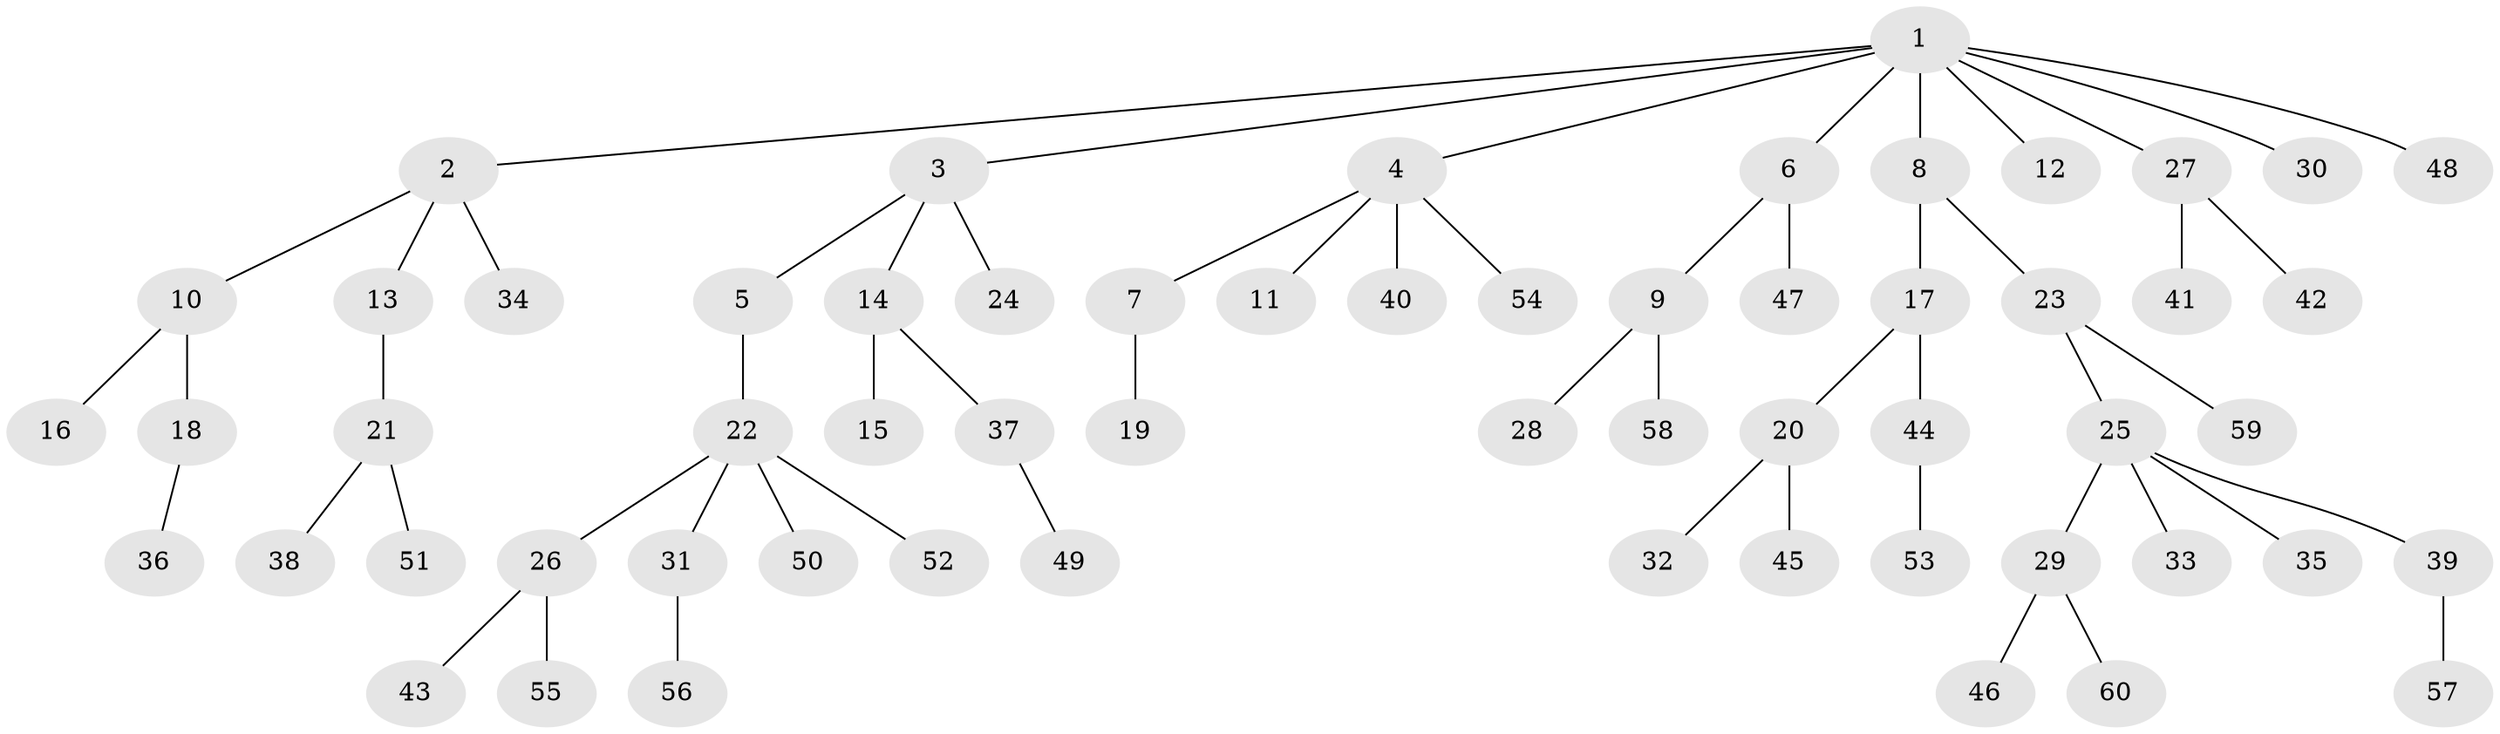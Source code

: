 // coarse degree distribution, {8: 0.024390243902439025, 3: 0.12195121951219512, 4: 0.07317073170731707, 2: 0.1951219512195122, 1: 0.5609756097560976, 6: 0.024390243902439025}
// Generated by graph-tools (version 1.1) at 2025/24/03/03/25 07:24:06]
// undirected, 60 vertices, 59 edges
graph export_dot {
graph [start="1"]
  node [color=gray90,style=filled];
  1;
  2;
  3;
  4;
  5;
  6;
  7;
  8;
  9;
  10;
  11;
  12;
  13;
  14;
  15;
  16;
  17;
  18;
  19;
  20;
  21;
  22;
  23;
  24;
  25;
  26;
  27;
  28;
  29;
  30;
  31;
  32;
  33;
  34;
  35;
  36;
  37;
  38;
  39;
  40;
  41;
  42;
  43;
  44;
  45;
  46;
  47;
  48;
  49;
  50;
  51;
  52;
  53;
  54;
  55;
  56;
  57;
  58;
  59;
  60;
  1 -- 2;
  1 -- 3;
  1 -- 4;
  1 -- 6;
  1 -- 8;
  1 -- 12;
  1 -- 27;
  1 -- 30;
  1 -- 48;
  2 -- 10;
  2 -- 13;
  2 -- 34;
  3 -- 5;
  3 -- 14;
  3 -- 24;
  4 -- 7;
  4 -- 11;
  4 -- 40;
  4 -- 54;
  5 -- 22;
  6 -- 9;
  6 -- 47;
  7 -- 19;
  8 -- 17;
  8 -- 23;
  9 -- 28;
  9 -- 58;
  10 -- 16;
  10 -- 18;
  13 -- 21;
  14 -- 15;
  14 -- 37;
  17 -- 20;
  17 -- 44;
  18 -- 36;
  20 -- 32;
  20 -- 45;
  21 -- 38;
  21 -- 51;
  22 -- 26;
  22 -- 31;
  22 -- 50;
  22 -- 52;
  23 -- 25;
  23 -- 59;
  25 -- 29;
  25 -- 33;
  25 -- 35;
  25 -- 39;
  26 -- 43;
  26 -- 55;
  27 -- 41;
  27 -- 42;
  29 -- 46;
  29 -- 60;
  31 -- 56;
  37 -- 49;
  39 -- 57;
  44 -- 53;
}
